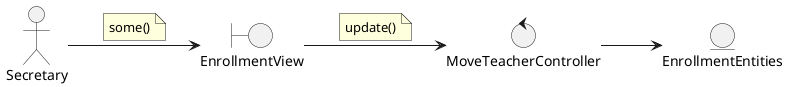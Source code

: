 @startuml
left to right direction

actor Secretary

boundary EnrollmentView

control MoveTeacherController

entity EnrollmentEntities


'--- Actor relations ---
Secretary --> EnrollmentView
note on link
    some()
end note

'--- Views relations ---
EnrollmentView --> MoveTeacherController
note on link
    update()
end note

'--- Controllers relations ---
MoveTeacherController --> EnrollmentEntities

'--- Entity relations ---

@enduml